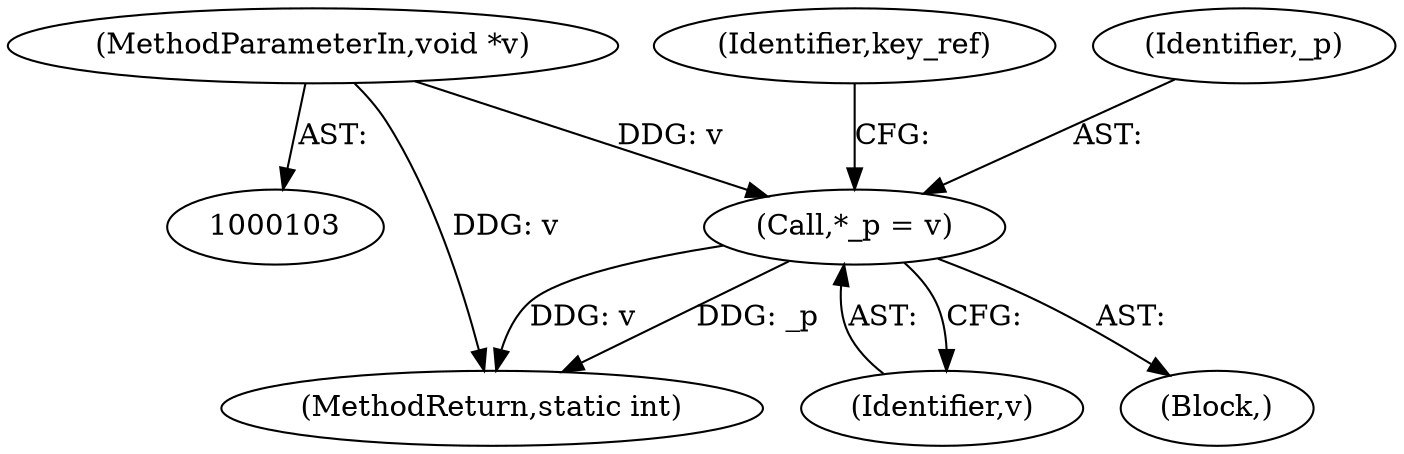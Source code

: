 digraph "0_linux_363b02dab09b3226f3bd1420dad9c72b79a42a76_12@pointer" {
"1000108" [label="(Call,*_p = v)"];
"1000105" [label="(MethodParameterIn,void *v)"];
"1000108" [label="(Call,*_p = v)"];
"1000120" [label="(Identifier,key_ref)"];
"1000109" [label="(Identifier,_p)"];
"1000110" [label="(Identifier,v)"];
"1000358" [label="(MethodReturn,static int)"];
"1000106" [label="(Block,)"];
"1000105" [label="(MethodParameterIn,void *v)"];
"1000108" -> "1000106"  [label="AST: "];
"1000108" -> "1000110"  [label="CFG: "];
"1000109" -> "1000108"  [label="AST: "];
"1000110" -> "1000108"  [label="AST: "];
"1000120" -> "1000108"  [label="CFG: "];
"1000108" -> "1000358"  [label="DDG: v"];
"1000108" -> "1000358"  [label="DDG: _p"];
"1000105" -> "1000108"  [label="DDG: v"];
"1000105" -> "1000103"  [label="AST: "];
"1000105" -> "1000358"  [label="DDG: v"];
}
